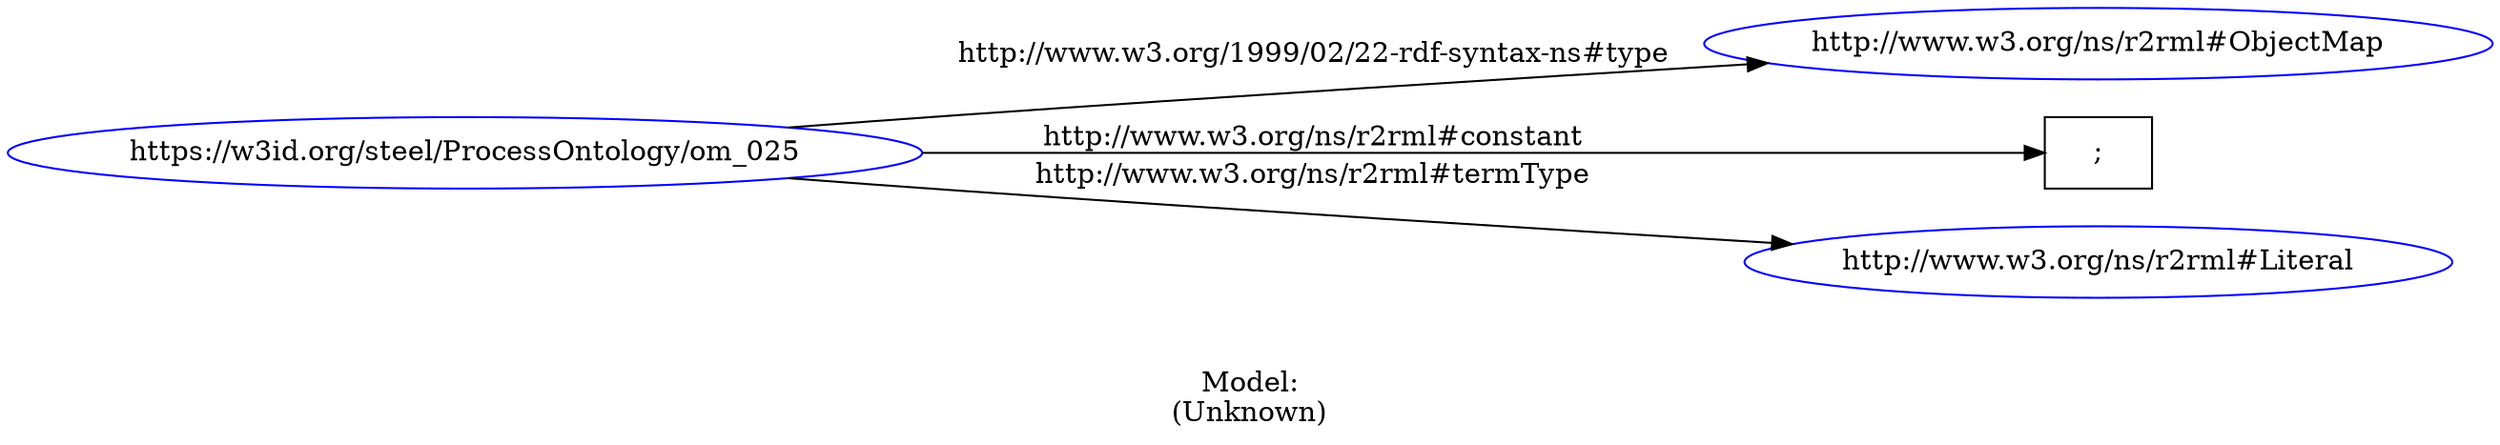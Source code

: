 digraph {
	rankdir = LR;
	charset="utf-8";

	"Rhttps://w3id.org/steel/ProcessOntology/om_025" -> "Rhttp://www.w3.org/ns/r2rml#ObjectMap" [ label="http://www.w3.org/1999/02/22-rdf-syntax-ns#type" ];
	"Rhttps://w3id.org/steel/ProcessOntology/om_025" -> "L;" [ label="http://www.w3.org/ns/r2rml#constant" ];
	"Rhttps://w3id.org/steel/ProcessOntology/om_025" -> "Rhttp://www.w3.org/ns/r2rml#Literal" [ label="http://www.w3.org/ns/r2rml#termType" ];

	// Resources
	"Rhttps://w3id.org/steel/ProcessOntology/om_025" [ label="https://w3id.org/steel/ProcessOntology/om_025", shape = ellipse, color = blue ];
	"Rhttp://www.w3.org/ns/r2rml#ObjectMap" [ label="http://www.w3.org/ns/r2rml#ObjectMap", shape = ellipse, color = blue ];
	"Rhttp://www.w3.org/ns/r2rml#Literal" [ label="http://www.w3.org/ns/r2rml#Literal", shape = ellipse, color = blue ];

	// Anonymous nodes

	// Literals
	"L;" [ label=";", shape = record ];

	label="\n\nModel:\n(Unknown)";
}
